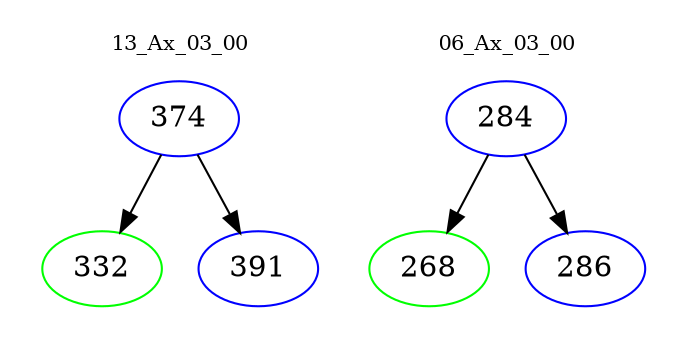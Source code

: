 digraph{
subgraph cluster_0 {
color = white
label = "13_Ax_03_00";
fontsize=10;
T0_374 [label="374", color="blue"]
T0_374 -> T0_332 [color="black"]
T0_332 [label="332", color="green"]
T0_374 -> T0_391 [color="black"]
T0_391 [label="391", color="blue"]
}
subgraph cluster_1 {
color = white
label = "06_Ax_03_00";
fontsize=10;
T1_284 [label="284", color="blue"]
T1_284 -> T1_268 [color="black"]
T1_268 [label="268", color="green"]
T1_284 -> T1_286 [color="black"]
T1_286 [label="286", color="blue"]
}
}
